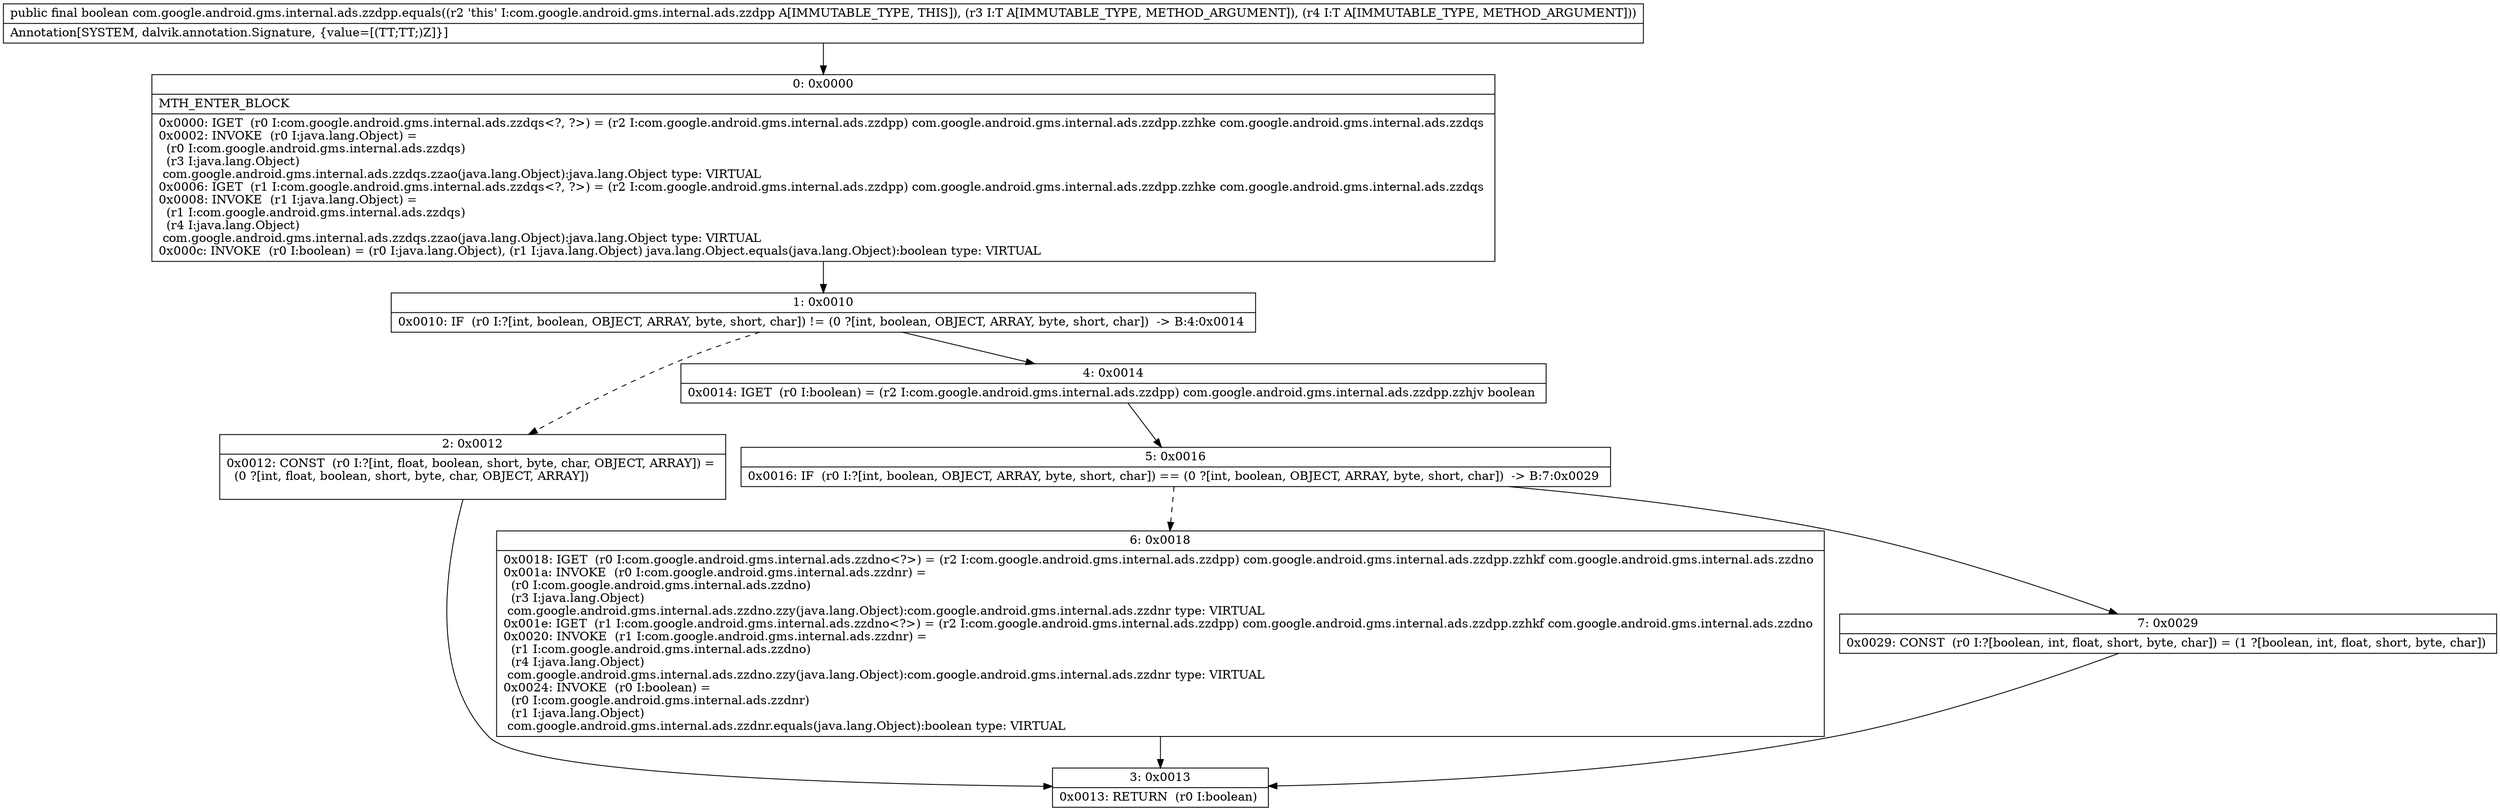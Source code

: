 digraph "CFG forcom.google.android.gms.internal.ads.zzdpp.equals(Ljava\/lang\/Object;Ljava\/lang\/Object;)Z" {
Node_0 [shape=record,label="{0\:\ 0x0000|MTH_ENTER_BLOCK\l|0x0000: IGET  (r0 I:com.google.android.gms.internal.ads.zzdqs\<?, ?\>) = (r2 I:com.google.android.gms.internal.ads.zzdpp) com.google.android.gms.internal.ads.zzdpp.zzhke com.google.android.gms.internal.ads.zzdqs \l0x0002: INVOKE  (r0 I:java.lang.Object) = \l  (r0 I:com.google.android.gms.internal.ads.zzdqs)\l  (r3 I:java.lang.Object)\l com.google.android.gms.internal.ads.zzdqs.zzao(java.lang.Object):java.lang.Object type: VIRTUAL \l0x0006: IGET  (r1 I:com.google.android.gms.internal.ads.zzdqs\<?, ?\>) = (r2 I:com.google.android.gms.internal.ads.zzdpp) com.google.android.gms.internal.ads.zzdpp.zzhke com.google.android.gms.internal.ads.zzdqs \l0x0008: INVOKE  (r1 I:java.lang.Object) = \l  (r1 I:com.google.android.gms.internal.ads.zzdqs)\l  (r4 I:java.lang.Object)\l com.google.android.gms.internal.ads.zzdqs.zzao(java.lang.Object):java.lang.Object type: VIRTUAL \l0x000c: INVOKE  (r0 I:boolean) = (r0 I:java.lang.Object), (r1 I:java.lang.Object) java.lang.Object.equals(java.lang.Object):boolean type: VIRTUAL \l}"];
Node_1 [shape=record,label="{1\:\ 0x0010|0x0010: IF  (r0 I:?[int, boolean, OBJECT, ARRAY, byte, short, char]) != (0 ?[int, boolean, OBJECT, ARRAY, byte, short, char])  \-\> B:4:0x0014 \l}"];
Node_2 [shape=record,label="{2\:\ 0x0012|0x0012: CONST  (r0 I:?[int, float, boolean, short, byte, char, OBJECT, ARRAY]) = \l  (0 ?[int, float, boolean, short, byte, char, OBJECT, ARRAY])\l \l}"];
Node_3 [shape=record,label="{3\:\ 0x0013|0x0013: RETURN  (r0 I:boolean) \l}"];
Node_4 [shape=record,label="{4\:\ 0x0014|0x0014: IGET  (r0 I:boolean) = (r2 I:com.google.android.gms.internal.ads.zzdpp) com.google.android.gms.internal.ads.zzdpp.zzhjv boolean \l}"];
Node_5 [shape=record,label="{5\:\ 0x0016|0x0016: IF  (r0 I:?[int, boolean, OBJECT, ARRAY, byte, short, char]) == (0 ?[int, boolean, OBJECT, ARRAY, byte, short, char])  \-\> B:7:0x0029 \l}"];
Node_6 [shape=record,label="{6\:\ 0x0018|0x0018: IGET  (r0 I:com.google.android.gms.internal.ads.zzdno\<?\>) = (r2 I:com.google.android.gms.internal.ads.zzdpp) com.google.android.gms.internal.ads.zzdpp.zzhkf com.google.android.gms.internal.ads.zzdno \l0x001a: INVOKE  (r0 I:com.google.android.gms.internal.ads.zzdnr) = \l  (r0 I:com.google.android.gms.internal.ads.zzdno)\l  (r3 I:java.lang.Object)\l com.google.android.gms.internal.ads.zzdno.zzy(java.lang.Object):com.google.android.gms.internal.ads.zzdnr type: VIRTUAL \l0x001e: IGET  (r1 I:com.google.android.gms.internal.ads.zzdno\<?\>) = (r2 I:com.google.android.gms.internal.ads.zzdpp) com.google.android.gms.internal.ads.zzdpp.zzhkf com.google.android.gms.internal.ads.zzdno \l0x0020: INVOKE  (r1 I:com.google.android.gms.internal.ads.zzdnr) = \l  (r1 I:com.google.android.gms.internal.ads.zzdno)\l  (r4 I:java.lang.Object)\l com.google.android.gms.internal.ads.zzdno.zzy(java.lang.Object):com.google.android.gms.internal.ads.zzdnr type: VIRTUAL \l0x0024: INVOKE  (r0 I:boolean) = \l  (r0 I:com.google.android.gms.internal.ads.zzdnr)\l  (r1 I:java.lang.Object)\l com.google.android.gms.internal.ads.zzdnr.equals(java.lang.Object):boolean type: VIRTUAL \l}"];
Node_7 [shape=record,label="{7\:\ 0x0029|0x0029: CONST  (r0 I:?[boolean, int, float, short, byte, char]) = (1 ?[boolean, int, float, short, byte, char]) \l}"];
MethodNode[shape=record,label="{public final boolean com.google.android.gms.internal.ads.zzdpp.equals((r2 'this' I:com.google.android.gms.internal.ads.zzdpp A[IMMUTABLE_TYPE, THIS]), (r3 I:T A[IMMUTABLE_TYPE, METHOD_ARGUMENT]), (r4 I:T A[IMMUTABLE_TYPE, METHOD_ARGUMENT]))  | Annotation[SYSTEM, dalvik.annotation.Signature, \{value=[(TT;TT;)Z]\}]\l}"];
MethodNode -> Node_0;
Node_0 -> Node_1;
Node_1 -> Node_2[style=dashed];
Node_1 -> Node_4;
Node_2 -> Node_3;
Node_4 -> Node_5;
Node_5 -> Node_6[style=dashed];
Node_5 -> Node_7;
Node_6 -> Node_3;
Node_7 -> Node_3;
}

